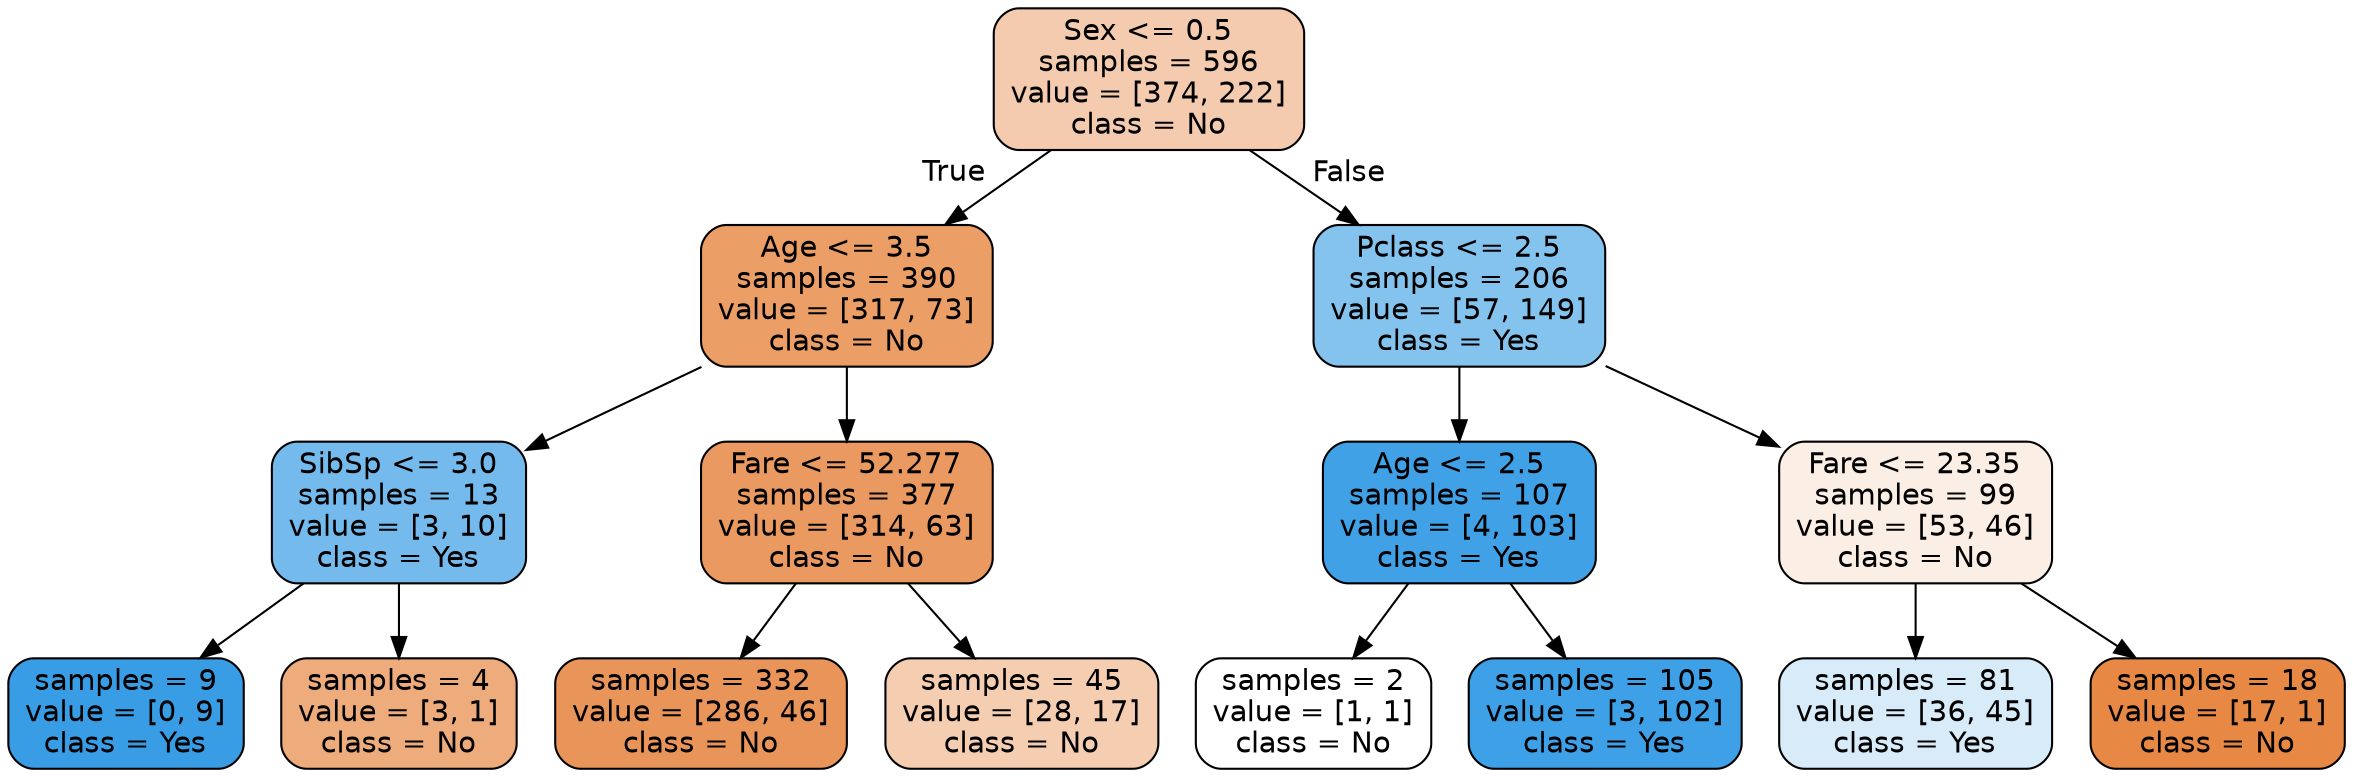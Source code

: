 digraph Tree {
node [shape=box, style="filled, rounded", color="black", fontname=helvetica] ;
edge [fontname=helvetica] ;
0 [label="Sex <= 0.5\nsamples = 596\nvalue = [374, 222]\nclass = No", fillcolor="#e5813968"] ;
1 [label="Age <= 3.5\nsamples = 390\nvalue = [317, 73]\nclass = No", fillcolor="#e58139c4"] ;
0 -> 1 [labeldistance=2.5, labelangle=45, headlabel="True"] ;
2 [label="SibSp <= 3.0\nsamples = 13\nvalue = [3, 10]\nclass = Yes", fillcolor="#399de5b3"] ;
1 -> 2 ;
3 [label="samples = 9\nvalue = [0, 9]\nclass = Yes", fillcolor="#399de5ff"] ;
2 -> 3 ;
4 [label="samples = 4\nvalue = [3, 1]\nclass = No", fillcolor="#e58139aa"] ;
2 -> 4 ;
5 [label="Fare <= 52.277\nsamples = 377\nvalue = [314, 63]\nclass = No", fillcolor="#e58139cc"] ;
1 -> 5 ;
6 [label="samples = 332\nvalue = [286, 46]\nclass = No", fillcolor="#e58139d6"] ;
5 -> 6 ;
7 [label="samples = 45\nvalue = [28, 17]\nclass = No", fillcolor="#e5813964"] ;
5 -> 7 ;
8 [label="Pclass <= 2.5\nsamples = 206\nvalue = [57, 149]\nclass = Yes", fillcolor="#399de59d"] ;
0 -> 8 [labeldistance=2.5, labelangle=-45, headlabel="False"] ;
9 [label="Age <= 2.5\nsamples = 107\nvalue = [4, 103]\nclass = Yes", fillcolor="#399de5f5"] ;
8 -> 9 ;
10 [label="samples = 2\nvalue = [1, 1]\nclass = No", fillcolor="#e5813900"] ;
9 -> 10 ;
11 [label="samples = 105\nvalue = [3, 102]\nclass = Yes", fillcolor="#399de5f8"] ;
9 -> 11 ;
12 [label="Fare <= 23.35\nsamples = 99\nvalue = [53, 46]\nclass = No", fillcolor="#e5813922"] ;
8 -> 12 ;
13 [label="samples = 81\nvalue = [36, 45]\nclass = Yes", fillcolor="#399de533"] ;
12 -> 13 ;
14 [label="samples = 18\nvalue = [17, 1]\nclass = No", fillcolor="#e58139f0"] ;
12 -> 14 ;
}